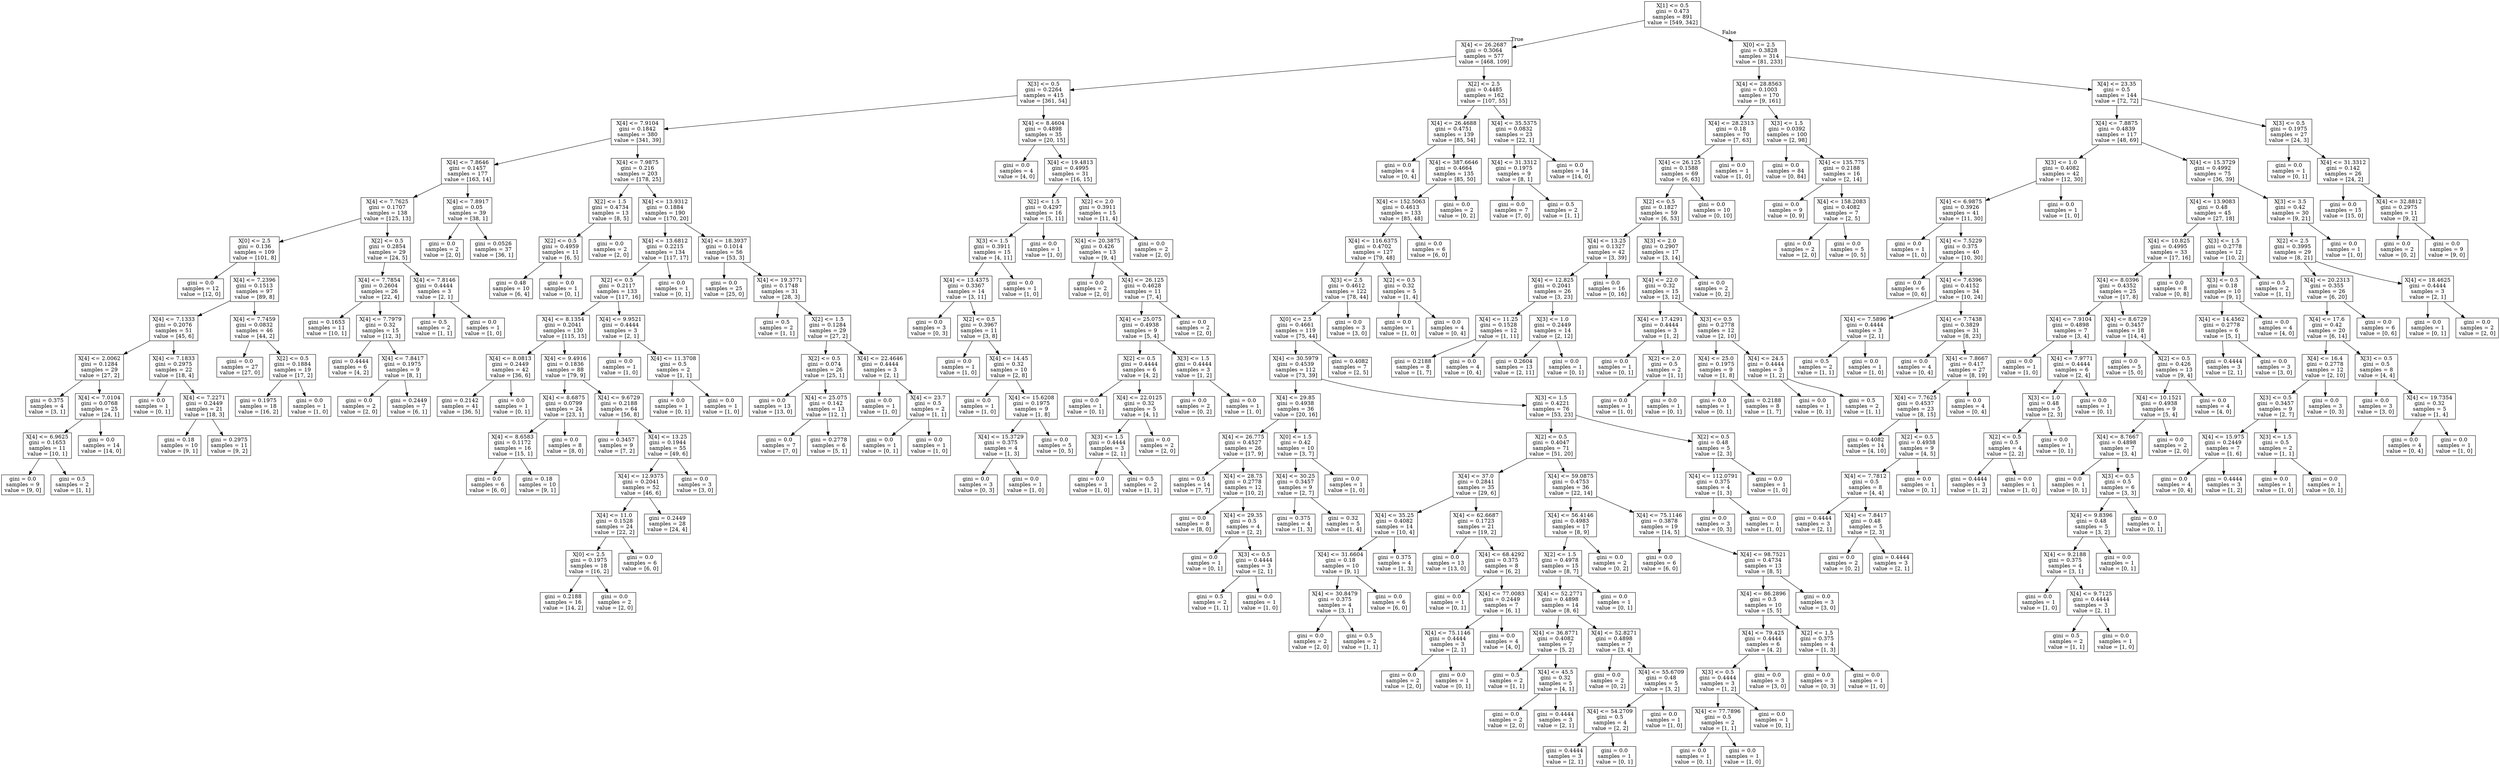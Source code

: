 digraph Tree {
node [shape=box] ;
0 [label="X[1] <= 0.5\ngini = 0.473\nsamples = 891\nvalue = [549, 342]"] ;
1 [label="X[4] <= 26.2687\ngini = 0.3064\nsamples = 577\nvalue = [468, 109]"] ;
0 -> 1 [labeldistance=2.5, labelangle=45, headlabel="True"] ;
2 [label="X[3] <= 0.5\ngini = 0.2264\nsamples = 415\nvalue = [361, 54]"] ;
1 -> 2 ;
3 [label="X[4] <= 7.9104\ngini = 0.1842\nsamples = 380\nvalue = [341, 39]"] ;
2 -> 3 ;
4 [label="X[4] <= 7.8646\ngini = 0.1457\nsamples = 177\nvalue = [163, 14]"] ;
3 -> 4 ;
5 [label="X[4] <= 7.7625\ngini = 0.1707\nsamples = 138\nvalue = [125, 13]"] ;
4 -> 5 ;
6 [label="X[0] <= 2.5\ngini = 0.136\nsamples = 109\nvalue = [101, 8]"] ;
5 -> 6 ;
7 [label="gini = 0.0\nsamples = 12\nvalue = [12, 0]"] ;
6 -> 7 ;
8 [label="X[4] <= 7.2396\ngini = 0.1513\nsamples = 97\nvalue = [89, 8]"] ;
6 -> 8 ;
9 [label="X[4] <= 7.1333\ngini = 0.2076\nsamples = 51\nvalue = [45, 6]"] ;
8 -> 9 ;
10 [label="X[4] <= 2.0062\ngini = 0.1284\nsamples = 29\nvalue = [27, 2]"] ;
9 -> 10 ;
11 [label="gini = 0.375\nsamples = 4\nvalue = [3, 1]"] ;
10 -> 11 ;
12 [label="X[4] <= 7.0104\ngini = 0.0768\nsamples = 25\nvalue = [24, 1]"] ;
10 -> 12 ;
13 [label="X[4] <= 6.9625\ngini = 0.1653\nsamples = 11\nvalue = [10, 1]"] ;
12 -> 13 ;
14 [label="gini = 0.0\nsamples = 9\nvalue = [9, 0]"] ;
13 -> 14 ;
15 [label="gini = 0.5\nsamples = 2\nvalue = [1, 1]"] ;
13 -> 15 ;
16 [label="gini = 0.0\nsamples = 14\nvalue = [14, 0]"] ;
12 -> 16 ;
17 [label="X[4] <= 7.1833\ngini = 0.2975\nsamples = 22\nvalue = [18, 4]"] ;
9 -> 17 ;
18 [label="gini = 0.0\nsamples = 1\nvalue = [0, 1]"] ;
17 -> 18 ;
19 [label="X[4] <= 7.2271\ngini = 0.2449\nsamples = 21\nvalue = [18, 3]"] ;
17 -> 19 ;
20 [label="gini = 0.18\nsamples = 10\nvalue = [9, 1]"] ;
19 -> 20 ;
21 [label="gini = 0.2975\nsamples = 11\nvalue = [9, 2]"] ;
19 -> 21 ;
22 [label="X[4] <= 7.7459\ngini = 0.0832\nsamples = 46\nvalue = [44, 2]"] ;
8 -> 22 ;
23 [label="gini = 0.0\nsamples = 27\nvalue = [27, 0]"] ;
22 -> 23 ;
24 [label="X[2] <= 0.5\ngini = 0.1884\nsamples = 19\nvalue = [17, 2]"] ;
22 -> 24 ;
25 [label="gini = 0.1975\nsamples = 18\nvalue = [16, 2]"] ;
24 -> 25 ;
26 [label="gini = 0.0\nsamples = 1\nvalue = [1, 0]"] ;
24 -> 26 ;
27 [label="X[2] <= 0.5\ngini = 0.2854\nsamples = 29\nvalue = [24, 5]"] ;
5 -> 27 ;
28 [label="X[4] <= 7.7854\ngini = 0.2604\nsamples = 26\nvalue = [22, 4]"] ;
27 -> 28 ;
29 [label="gini = 0.1653\nsamples = 11\nvalue = [10, 1]"] ;
28 -> 29 ;
30 [label="X[4] <= 7.7979\ngini = 0.32\nsamples = 15\nvalue = [12, 3]"] ;
28 -> 30 ;
31 [label="gini = 0.4444\nsamples = 6\nvalue = [4, 2]"] ;
30 -> 31 ;
32 [label="X[4] <= 7.8417\ngini = 0.1975\nsamples = 9\nvalue = [8, 1]"] ;
30 -> 32 ;
33 [label="gini = 0.0\nsamples = 2\nvalue = [2, 0]"] ;
32 -> 33 ;
34 [label="gini = 0.2449\nsamples = 7\nvalue = [6, 1]"] ;
32 -> 34 ;
35 [label="X[4] <= 7.8146\ngini = 0.4444\nsamples = 3\nvalue = [2, 1]"] ;
27 -> 35 ;
36 [label="gini = 0.5\nsamples = 2\nvalue = [1, 1]"] ;
35 -> 36 ;
37 [label="gini = 0.0\nsamples = 1\nvalue = [1, 0]"] ;
35 -> 37 ;
38 [label="X[4] <= 7.8917\ngini = 0.05\nsamples = 39\nvalue = [38, 1]"] ;
4 -> 38 ;
39 [label="gini = 0.0\nsamples = 2\nvalue = [2, 0]"] ;
38 -> 39 ;
40 [label="gini = 0.0526\nsamples = 37\nvalue = [36, 1]"] ;
38 -> 40 ;
41 [label="X[4] <= 7.9875\ngini = 0.216\nsamples = 203\nvalue = [178, 25]"] ;
3 -> 41 ;
42 [label="X[2] <= 1.5\ngini = 0.4734\nsamples = 13\nvalue = [8, 5]"] ;
41 -> 42 ;
43 [label="X[2] <= 0.5\ngini = 0.4959\nsamples = 11\nvalue = [6, 5]"] ;
42 -> 43 ;
44 [label="gini = 0.48\nsamples = 10\nvalue = [6, 4]"] ;
43 -> 44 ;
45 [label="gini = 0.0\nsamples = 1\nvalue = [0, 1]"] ;
43 -> 45 ;
46 [label="gini = 0.0\nsamples = 2\nvalue = [2, 0]"] ;
42 -> 46 ;
47 [label="X[4] <= 13.9312\ngini = 0.1884\nsamples = 190\nvalue = [170, 20]"] ;
41 -> 47 ;
48 [label="X[4] <= 13.6812\ngini = 0.2215\nsamples = 134\nvalue = [117, 17]"] ;
47 -> 48 ;
49 [label="X[2] <= 0.5\ngini = 0.2117\nsamples = 133\nvalue = [117, 16]"] ;
48 -> 49 ;
50 [label="X[4] <= 8.1354\ngini = 0.2041\nsamples = 130\nvalue = [115, 15]"] ;
49 -> 50 ;
51 [label="X[4] <= 8.0813\ngini = 0.2449\nsamples = 42\nvalue = [36, 6]"] ;
50 -> 51 ;
52 [label="gini = 0.2142\nsamples = 41\nvalue = [36, 5]"] ;
51 -> 52 ;
53 [label="gini = 0.0\nsamples = 1\nvalue = [0, 1]"] ;
51 -> 53 ;
54 [label="X[4] <= 9.4916\ngini = 0.1836\nsamples = 88\nvalue = [79, 9]"] ;
50 -> 54 ;
55 [label="X[4] <= 8.6875\ngini = 0.0799\nsamples = 24\nvalue = [23, 1]"] ;
54 -> 55 ;
56 [label="X[4] <= 8.6583\ngini = 0.1172\nsamples = 16\nvalue = [15, 1]"] ;
55 -> 56 ;
57 [label="gini = 0.0\nsamples = 6\nvalue = [6, 0]"] ;
56 -> 57 ;
58 [label="gini = 0.18\nsamples = 10\nvalue = [9, 1]"] ;
56 -> 58 ;
59 [label="gini = 0.0\nsamples = 8\nvalue = [8, 0]"] ;
55 -> 59 ;
60 [label="X[4] <= 9.6729\ngini = 0.2188\nsamples = 64\nvalue = [56, 8]"] ;
54 -> 60 ;
61 [label="gini = 0.3457\nsamples = 9\nvalue = [7, 2]"] ;
60 -> 61 ;
62 [label="X[4] <= 13.25\ngini = 0.1944\nsamples = 55\nvalue = [49, 6]"] ;
60 -> 62 ;
63 [label="X[4] <= 12.9375\ngini = 0.2041\nsamples = 52\nvalue = [46, 6]"] ;
62 -> 63 ;
64 [label="X[4] <= 11.0\ngini = 0.1528\nsamples = 24\nvalue = [22, 2]"] ;
63 -> 64 ;
65 [label="X[0] <= 2.5\ngini = 0.1975\nsamples = 18\nvalue = [16, 2]"] ;
64 -> 65 ;
66 [label="gini = 0.2188\nsamples = 16\nvalue = [14, 2]"] ;
65 -> 66 ;
67 [label="gini = 0.0\nsamples = 2\nvalue = [2, 0]"] ;
65 -> 67 ;
68 [label="gini = 0.0\nsamples = 6\nvalue = [6, 0]"] ;
64 -> 68 ;
69 [label="gini = 0.2449\nsamples = 28\nvalue = [24, 4]"] ;
63 -> 69 ;
70 [label="gini = 0.0\nsamples = 3\nvalue = [3, 0]"] ;
62 -> 70 ;
71 [label="X[4] <= 9.9521\ngini = 0.4444\nsamples = 3\nvalue = [2, 1]"] ;
49 -> 71 ;
72 [label="gini = 0.0\nsamples = 1\nvalue = [1, 0]"] ;
71 -> 72 ;
73 [label="X[4] <= 11.3708\ngini = 0.5\nsamples = 2\nvalue = [1, 1]"] ;
71 -> 73 ;
74 [label="gini = 0.0\nsamples = 1\nvalue = [0, 1]"] ;
73 -> 74 ;
75 [label="gini = 0.0\nsamples = 1\nvalue = [1, 0]"] ;
73 -> 75 ;
76 [label="gini = 0.0\nsamples = 1\nvalue = [0, 1]"] ;
48 -> 76 ;
77 [label="X[4] <= 18.3937\ngini = 0.1014\nsamples = 56\nvalue = [53, 3]"] ;
47 -> 77 ;
78 [label="gini = 0.0\nsamples = 25\nvalue = [25, 0]"] ;
77 -> 78 ;
79 [label="X[4] <= 19.3771\ngini = 0.1748\nsamples = 31\nvalue = [28, 3]"] ;
77 -> 79 ;
80 [label="gini = 0.5\nsamples = 2\nvalue = [1, 1]"] ;
79 -> 80 ;
81 [label="X[2] <= 1.5\ngini = 0.1284\nsamples = 29\nvalue = [27, 2]"] ;
79 -> 81 ;
82 [label="X[2] <= 0.5\ngini = 0.074\nsamples = 26\nvalue = [25, 1]"] ;
81 -> 82 ;
83 [label="gini = 0.0\nsamples = 13\nvalue = [13, 0]"] ;
82 -> 83 ;
84 [label="X[4] <= 25.075\ngini = 0.142\nsamples = 13\nvalue = [12, 1]"] ;
82 -> 84 ;
85 [label="gini = 0.0\nsamples = 7\nvalue = [7, 0]"] ;
84 -> 85 ;
86 [label="gini = 0.2778\nsamples = 6\nvalue = [5, 1]"] ;
84 -> 86 ;
87 [label="X[4] <= 22.4646\ngini = 0.4444\nsamples = 3\nvalue = [2, 1]"] ;
81 -> 87 ;
88 [label="gini = 0.0\nsamples = 1\nvalue = [1, 0]"] ;
87 -> 88 ;
89 [label="X[4] <= 23.7\ngini = 0.5\nsamples = 2\nvalue = [1, 1]"] ;
87 -> 89 ;
90 [label="gini = 0.0\nsamples = 1\nvalue = [0, 1]"] ;
89 -> 90 ;
91 [label="gini = 0.0\nsamples = 1\nvalue = [1, 0]"] ;
89 -> 91 ;
92 [label="X[4] <= 8.4604\ngini = 0.4898\nsamples = 35\nvalue = [20, 15]"] ;
2 -> 92 ;
93 [label="gini = 0.0\nsamples = 4\nvalue = [4, 0]"] ;
92 -> 93 ;
94 [label="X[4] <= 19.4813\ngini = 0.4995\nsamples = 31\nvalue = [16, 15]"] ;
92 -> 94 ;
95 [label="X[2] <= 1.5\ngini = 0.4297\nsamples = 16\nvalue = [5, 11]"] ;
94 -> 95 ;
96 [label="X[3] <= 1.5\ngini = 0.3911\nsamples = 15\nvalue = [4, 11]"] ;
95 -> 96 ;
97 [label="X[4] <= 13.4375\ngini = 0.3367\nsamples = 14\nvalue = [3, 11]"] ;
96 -> 97 ;
98 [label="gini = 0.0\nsamples = 3\nvalue = [0, 3]"] ;
97 -> 98 ;
99 [label="X[2] <= 0.5\ngini = 0.3967\nsamples = 11\nvalue = [3, 8]"] ;
97 -> 99 ;
100 [label="gini = 0.0\nsamples = 1\nvalue = [1, 0]"] ;
99 -> 100 ;
101 [label="X[4] <= 14.45\ngini = 0.32\nsamples = 10\nvalue = [2, 8]"] ;
99 -> 101 ;
102 [label="gini = 0.0\nsamples = 1\nvalue = [1, 0]"] ;
101 -> 102 ;
103 [label="X[4] <= 15.6208\ngini = 0.1975\nsamples = 9\nvalue = [1, 8]"] ;
101 -> 103 ;
104 [label="X[4] <= 15.3729\ngini = 0.375\nsamples = 4\nvalue = [1, 3]"] ;
103 -> 104 ;
105 [label="gini = 0.0\nsamples = 3\nvalue = [0, 3]"] ;
104 -> 105 ;
106 [label="gini = 0.0\nsamples = 1\nvalue = [1, 0]"] ;
104 -> 106 ;
107 [label="gini = 0.0\nsamples = 5\nvalue = [0, 5]"] ;
103 -> 107 ;
108 [label="gini = 0.0\nsamples = 1\nvalue = [1, 0]"] ;
96 -> 108 ;
109 [label="gini = 0.0\nsamples = 1\nvalue = [1, 0]"] ;
95 -> 109 ;
110 [label="X[2] <= 2.0\ngini = 0.3911\nsamples = 15\nvalue = [11, 4]"] ;
94 -> 110 ;
111 [label="X[4] <= 20.3875\ngini = 0.426\nsamples = 13\nvalue = [9, 4]"] ;
110 -> 111 ;
112 [label="gini = 0.0\nsamples = 2\nvalue = [2, 0]"] ;
111 -> 112 ;
113 [label="X[4] <= 26.125\ngini = 0.4628\nsamples = 11\nvalue = [7, 4]"] ;
111 -> 113 ;
114 [label="X[4] <= 25.075\ngini = 0.4938\nsamples = 9\nvalue = [5, 4]"] ;
113 -> 114 ;
115 [label="X[2] <= 0.5\ngini = 0.4444\nsamples = 6\nvalue = [4, 2]"] ;
114 -> 115 ;
116 [label="gini = 0.0\nsamples = 1\nvalue = [0, 1]"] ;
115 -> 116 ;
117 [label="X[4] <= 22.0125\ngini = 0.32\nsamples = 5\nvalue = [4, 1]"] ;
115 -> 117 ;
118 [label="X[3] <= 1.5\ngini = 0.4444\nsamples = 3\nvalue = [2, 1]"] ;
117 -> 118 ;
119 [label="gini = 0.0\nsamples = 1\nvalue = [1, 0]"] ;
118 -> 119 ;
120 [label="gini = 0.5\nsamples = 2\nvalue = [1, 1]"] ;
118 -> 120 ;
121 [label="gini = 0.0\nsamples = 2\nvalue = [2, 0]"] ;
117 -> 121 ;
122 [label="X[3] <= 1.5\ngini = 0.4444\nsamples = 3\nvalue = [1, 2]"] ;
114 -> 122 ;
123 [label="gini = 0.0\nsamples = 2\nvalue = [0, 2]"] ;
122 -> 123 ;
124 [label="gini = 0.0\nsamples = 1\nvalue = [1, 0]"] ;
122 -> 124 ;
125 [label="gini = 0.0\nsamples = 2\nvalue = [2, 0]"] ;
113 -> 125 ;
126 [label="gini = 0.0\nsamples = 2\nvalue = [2, 0]"] ;
110 -> 126 ;
127 [label="X[2] <= 2.5\ngini = 0.4485\nsamples = 162\nvalue = [107, 55]"] ;
1 -> 127 ;
128 [label="X[4] <= 26.4688\ngini = 0.4751\nsamples = 139\nvalue = [85, 54]"] ;
127 -> 128 ;
129 [label="gini = 0.0\nsamples = 4\nvalue = [0, 4]"] ;
128 -> 129 ;
130 [label="X[4] <= 387.6646\ngini = 0.4664\nsamples = 135\nvalue = [85, 50]"] ;
128 -> 130 ;
131 [label="X[4] <= 152.5063\ngini = 0.4613\nsamples = 133\nvalue = [85, 48]"] ;
130 -> 131 ;
132 [label="X[4] <= 116.6375\ngini = 0.4702\nsamples = 127\nvalue = [79, 48]"] ;
131 -> 132 ;
133 [label="X[3] <= 2.5\ngini = 0.4612\nsamples = 122\nvalue = [78, 44]"] ;
132 -> 133 ;
134 [label="X[0] <= 2.5\ngini = 0.4661\nsamples = 119\nvalue = [75, 44]"] ;
133 -> 134 ;
135 [label="X[4] <= 30.5979\ngini = 0.4539\nsamples = 112\nvalue = [73, 39]"] ;
134 -> 135 ;
136 [label="X[4] <= 29.85\ngini = 0.4938\nsamples = 36\nvalue = [20, 16]"] ;
135 -> 136 ;
137 [label="X[4] <= 26.775\ngini = 0.4527\nsamples = 26\nvalue = [17, 9]"] ;
136 -> 137 ;
138 [label="gini = 0.5\nsamples = 14\nvalue = [7, 7]"] ;
137 -> 138 ;
139 [label="X[4] <= 28.75\ngini = 0.2778\nsamples = 12\nvalue = [10, 2]"] ;
137 -> 139 ;
140 [label="gini = 0.0\nsamples = 8\nvalue = [8, 0]"] ;
139 -> 140 ;
141 [label="X[4] <= 29.35\ngini = 0.5\nsamples = 4\nvalue = [2, 2]"] ;
139 -> 141 ;
142 [label="gini = 0.0\nsamples = 1\nvalue = [0, 1]"] ;
141 -> 142 ;
143 [label="X[3] <= 0.5\ngini = 0.4444\nsamples = 3\nvalue = [2, 1]"] ;
141 -> 143 ;
144 [label="gini = 0.5\nsamples = 2\nvalue = [1, 1]"] ;
143 -> 144 ;
145 [label="gini = 0.0\nsamples = 1\nvalue = [1, 0]"] ;
143 -> 145 ;
146 [label="X[0] <= 1.5\ngini = 0.42\nsamples = 10\nvalue = [3, 7]"] ;
136 -> 146 ;
147 [label="X[4] <= 30.25\ngini = 0.3457\nsamples = 9\nvalue = [2, 7]"] ;
146 -> 147 ;
148 [label="gini = 0.375\nsamples = 4\nvalue = [1, 3]"] ;
147 -> 148 ;
149 [label="gini = 0.32\nsamples = 5\nvalue = [1, 4]"] ;
147 -> 149 ;
150 [label="gini = 0.0\nsamples = 1\nvalue = [1, 0]"] ;
146 -> 150 ;
151 [label="X[3] <= 1.5\ngini = 0.4221\nsamples = 76\nvalue = [53, 23]"] ;
135 -> 151 ;
152 [label="X[2] <= 0.5\ngini = 0.4047\nsamples = 71\nvalue = [51, 20]"] ;
151 -> 152 ;
153 [label="X[4] <= 37.0\ngini = 0.2841\nsamples = 35\nvalue = [29, 6]"] ;
152 -> 153 ;
154 [label="X[4] <= 35.25\ngini = 0.4082\nsamples = 14\nvalue = [10, 4]"] ;
153 -> 154 ;
155 [label="X[4] <= 31.6604\ngini = 0.18\nsamples = 10\nvalue = [9, 1]"] ;
154 -> 155 ;
156 [label="X[4] <= 30.8479\ngini = 0.375\nsamples = 4\nvalue = [3, 1]"] ;
155 -> 156 ;
157 [label="gini = 0.0\nsamples = 2\nvalue = [2, 0]"] ;
156 -> 157 ;
158 [label="gini = 0.5\nsamples = 2\nvalue = [1, 1]"] ;
156 -> 158 ;
159 [label="gini = 0.0\nsamples = 6\nvalue = [6, 0]"] ;
155 -> 159 ;
160 [label="gini = 0.375\nsamples = 4\nvalue = [1, 3]"] ;
154 -> 160 ;
161 [label="X[4] <= 62.6687\ngini = 0.1723\nsamples = 21\nvalue = [19, 2]"] ;
153 -> 161 ;
162 [label="gini = 0.0\nsamples = 13\nvalue = [13, 0]"] ;
161 -> 162 ;
163 [label="X[4] <= 68.4292\ngini = 0.375\nsamples = 8\nvalue = [6, 2]"] ;
161 -> 163 ;
164 [label="gini = 0.0\nsamples = 1\nvalue = [0, 1]"] ;
163 -> 164 ;
165 [label="X[4] <= 77.0083\ngini = 0.2449\nsamples = 7\nvalue = [6, 1]"] ;
163 -> 165 ;
166 [label="X[4] <= 75.1146\ngini = 0.4444\nsamples = 3\nvalue = [2, 1]"] ;
165 -> 166 ;
167 [label="gini = 0.0\nsamples = 2\nvalue = [2, 0]"] ;
166 -> 167 ;
168 [label="gini = 0.0\nsamples = 1\nvalue = [0, 1]"] ;
166 -> 168 ;
169 [label="gini = 0.0\nsamples = 4\nvalue = [4, 0]"] ;
165 -> 169 ;
170 [label="X[4] <= 59.0875\ngini = 0.4753\nsamples = 36\nvalue = [22, 14]"] ;
152 -> 170 ;
171 [label="X[4] <= 56.4146\ngini = 0.4983\nsamples = 17\nvalue = [8, 9]"] ;
170 -> 171 ;
172 [label="X[2] <= 1.5\ngini = 0.4978\nsamples = 15\nvalue = [8, 7]"] ;
171 -> 172 ;
173 [label="X[4] <= 52.2771\ngini = 0.4898\nsamples = 14\nvalue = [8, 6]"] ;
172 -> 173 ;
174 [label="X[4] <= 36.8771\ngini = 0.4082\nsamples = 7\nvalue = [5, 2]"] ;
173 -> 174 ;
175 [label="gini = 0.5\nsamples = 2\nvalue = [1, 1]"] ;
174 -> 175 ;
176 [label="X[4] <= 45.5\ngini = 0.32\nsamples = 5\nvalue = [4, 1]"] ;
174 -> 176 ;
177 [label="gini = 0.0\nsamples = 2\nvalue = [2, 0]"] ;
176 -> 177 ;
178 [label="gini = 0.4444\nsamples = 3\nvalue = [2, 1]"] ;
176 -> 178 ;
179 [label="X[4] <= 52.8271\ngini = 0.4898\nsamples = 7\nvalue = [3, 4]"] ;
173 -> 179 ;
180 [label="gini = 0.0\nsamples = 2\nvalue = [0, 2]"] ;
179 -> 180 ;
181 [label="X[4] <= 55.6709\ngini = 0.48\nsamples = 5\nvalue = [3, 2]"] ;
179 -> 181 ;
182 [label="X[4] <= 54.2709\ngini = 0.5\nsamples = 4\nvalue = [2, 2]"] ;
181 -> 182 ;
183 [label="gini = 0.4444\nsamples = 3\nvalue = [2, 1]"] ;
182 -> 183 ;
184 [label="gini = 0.0\nsamples = 1\nvalue = [0, 1]"] ;
182 -> 184 ;
185 [label="gini = 0.0\nsamples = 1\nvalue = [1, 0]"] ;
181 -> 185 ;
186 [label="gini = 0.0\nsamples = 1\nvalue = [0, 1]"] ;
172 -> 186 ;
187 [label="gini = 0.0\nsamples = 2\nvalue = [0, 2]"] ;
171 -> 187 ;
188 [label="X[4] <= 75.1146\ngini = 0.3878\nsamples = 19\nvalue = [14, 5]"] ;
170 -> 188 ;
189 [label="gini = 0.0\nsamples = 6\nvalue = [6, 0]"] ;
188 -> 189 ;
190 [label="X[4] <= 98.7521\ngini = 0.4734\nsamples = 13\nvalue = [8, 5]"] ;
188 -> 190 ;
191 [label="X[4] <= 86.2896\ngini = 0.5\nsamples = 10\nvalue = [5, 5]"] ;
190 -> 191 ;
192 [label="X[4] <= 79.425\ngini = 0.4444\nsamples = 6\nvalue = [4, 2]"] ;
191 -> 192 ;
193 [label="X[3] <= 0.5\ngini = 0.4444\nsamples = 3\nvalue = [1, 2]"] ;
192 -> 193 ;
194 [label="X[4] <= 77.7896\ngini = 0.5\nsamples = 2\nvalue = [1, 1]"] ;
193 -> 194 ;
195 [label="gini = 0.0\nsamples = 1\nvalue = [0, 1]"] ;
194 -> 195 ;
196 [label="gini = 0.0\nsamples = 1\nvalue = [1, 0]"] ;
194 -> 196 ;
197 [label="gini = 0.0\nsamples = 1\nvalue = [0, 1]"] ;
193 -> 197 ;
198 [label="gini = 0.0\nsamples = 3\nvalue = [3, 0]"] ;
192 -> 198 ;
199 [label="X[2] <= 1.5\ngini = 0.375\nsamples = 4\nvalue = [1, 3]"] ;
191 -> 199 ;
200 [label="gini = 0.0\nsamples = 3\nvalue = [0, 3]"] ;
199 -> 200 ;
201 [label="gini = 0.0\nsamples = 1\nvalue = [1, 0]"] ;
199 -> 201 ;
202 [label="gini = 0.0\nsamples = 3\nvalue = [3, 0]"] ;
190 -> 202 ;
203 [label="X[2] <= 0.5\ngini = 0.48\nsamples = 5\nvalue = [2, 3]"] ;
151 -> 203 ;
204 [label="X[4] <= 112.0791\ngini = 0.375\nsamples = 4\nvalue = [1, 3]"] ;
203 -> 204 ;
205 [label="gini = 0.0\nsamples = 3\nvalue = [0, 3]"] ;
204 -> 205 ;
206 [label="gini = 0.0\nsamples = 1\nvalue = [1, 0]"] ;
204 -> 206 ;
207 [label="gini = 0.0\nsamples = 1\nvalue = [1, 0]"] ;
203 -> 207 ;
208 [label="gini = 0.4082\nsamples = 7\nvalue = [2, 5]"] ;
134 -> 208 ;
209 [label="gini = 0.0\nsamples = 3\nvalue = [3, 0]"] ;
133 -> 209 ;
210 [label="X[2] <= 0.5\ngini = 0.32\nsamples = 5\nvalue = [1, 4]"] ;
132 -> 210 ;
211 [label="gini = 0.0\nsamples = 1\nvalue = [1, 0]"] ;
210 -> 211 ;
212 [label="gini = 0.0\nsamples = 4\nvalue = [0, 4]"] ;
210 -> 212 ;
213 [label="gini = 0.0\nsamples = 6\nvalue = [6, 0]"] ;
131 -> 213 ;
214 [label="gini = 0.0\nsamples = 2\nvalue = [0, 2]"] ;
130 -> 214 ;
215 [label="X[4] <= 35.5375\ngini = 0.0832\nsamples = 23\nvalue = [22, 1]"] ;
127 -> 215 ;
216 [label="X[4] <= 31.3312\ngini = 0.1975\nsamples = 9\nvalue = [8, 1]"] ;
215 -> 216 ;
217 [label="gini = 0.0\nsamples = 7\nvalue = [7, 0]"] ;
216 -> 217 ;
218 [label="gini = 0.5\nsamples = 2\nvalue = [1, 1]"] ;
216 -> 218 ;
219 [label="gini = 0.0\nsamples = 14\nvalue = [14, 0]"] ;
215 -> 219 ;
220 [label="X[0] <= 2.5\ngini = 0.3828\nsamples = 314\nvalue = [81, 233]"] ;
0 -> 220 [labeldistance=2.5, labelangle=-45, headlabel="False"] ;
221 [label="X[4] <= 28.8563\ngini = 0.1003\nsamples = 170\nvalue = [9, 161]"] ;
220 -> 221 ;
222 [label="X[4] <= 28.2313\ngini = 0.18\nsamples = 70\nvalue = [7, 63]"] ;
221 -> 222 ;
223 [label="X[4] <= 26.125\ngini = 0.1588\nsamples = 69\nvalue = [6, 63]"] ;
222 -> 223 ;
224 [label="X[2] <= 0.5\ngini = 0.1827\nsamples = 59\nvalue = [6, 53]"] ;
223 -> 224 ;
225 [label="X[4] <= 13.25\ngini = 0.1327\nsamples = 42\nvalue = [3, 39]"] ;
224 -> 225 ;
226 [label="X[4] <= 12.825\ngini = 0.2041\nsamples = 26\nvalue = [3, 23]"] ;
225 -> 226 ;
227 [label="X[4] <= 11.25\ngini = 0.1528\nsamples = 12\nvalue = [1, 11]"] ;
226 -> 227 ;
228 [label="gini = 0.2188\nsamples = 8\nvalue = [1, 7]"] ;
227 -> 228 ;
229 [label="gini = 0.0\nsamples = 4\nvalue = [0, 4]"] ;
227 -> 229 ;
230 [label="X[3] <= 1.0\ngini = 0.2449\nsamples = 14\nvalue = [2, 12]"] ;
226 -> 230 ;
231 [label="gini = 0.2604\nsamples = 13\nvalue = [2, 11]"] ;
230 -> 231 ;
232 [label="gini = 0.0\nsamples = 1\nvalue = [0, 1]"] ;
230 -> 232 ;
233 [label="gini = 0.0\nsamples = 16\nvalue = [0, 16]"] ;
225 -> 233 ;
234 [label="X[3] <= 2.0\ngini = 0.2907\nsamples = 17\nvalue = [3, 14]"] ;
224 -> 234 ;
235 [label="X[4] <= 22.0\ngini = 0.32\nsamples = 15\nvalue = [3, 12]"] ;
234 -> 235 ;
236 [label="X[4] <= 17.4291\ngini = 0.4444\nsamples = 3\nvalue = [1, 2]"] ;
235 -> 236 ;
237 [label="gini = 0.0\nsamples = 1\nvalue = [0, 1]"] ;
236 -> 237 ;
238 [label="X[2] <= 2.0\ngini = 0.5\nsamples = 2\nvalue = [1, 1]"] ;
236 -> 238 ;
239 [label="gini = 0.0\nsamples = 1\nvalue = [1, 0]"] ;
238 -> 239 ;
240 [label="gini = 0.0\nsamples = 1\nvalue = [0, 1]"] ;
238 -> 240 ;
241 [label="X[3] <= 0.5\ngini = 0.2778\nsamples = 12\nvalue = [2, 10]"] ;
235 -> 241 ;
242 [label="X[4] <= 25.0\ngini = 0.1975\nsamples = 9\nvalue = [1, 8]"] ;
241 -> 242 ;
243 [label="gini = 0.0\nsamples = 1\nvalue = [0, 1]"] ;
242 -> 243 ;
244 [label="gini = 0.2188\nsamples = 8\nvalue = [1, 7]"] ;
242 -> 244 ;
245 [label="X[4] <= 24.5\ngini = 0.4444\nsamples = 3\nvalue = [1, 2]"] ;
241 -> 245 ;
246 [label="gini = 0.0\nsamples = 1\nvalue = [0, 1]"] ;
245 -> 246 ;
247 [label="gini = 0.5\nsamples = 2\nvalue = [1, 1]"] ;
245 -> 247 ;
248 [label="gini = 0.0\nsamples = 2\nvalue = [0, 2]"] ;
234 -> 248 ;
249 [label="gini = 0.0\nsamples = 10\nvalue = [0, 10]"] ;
223 -> 249 ;
250 [label="gini = 0.0\nsamples = 1\nvalue = [1, 0]"] ;
222 -> 250 ;
251 [label="X[3] <= 1.5\ngini = 0.0392\nsamples = 100\nvalue = [2, 98]"] ;
221 -> 251 ;
252 [label="gini = 0.0\nsamples = 84\nvalue = [0, 84]"] ;
251 -> 252 ;
253 [label="X[4] <= 135.775\ngini = 0.2188\nsamples = 16\nvalue = [2, 14]"] ;
251 -> 253 ;
254 [label="gini = 0.0\nsamples = 9\nvalue = [0, 9]"] ;
253 -> 254 ;
255 [label="X[4] <= 158.2083\ngini = 0.4082\nsamples = 7\nvalue = [2, 5]"] ;
253 -> 255 ;
256 [label="gini = 0.0\nsamples = 2\nvalue = [2, 0]"] ;
255 -> 256 ;
257 [label="gini = 0.0\nsamples = 5\nvalue = [0, 5]"] ;
255 -> 257 ;
258 [label="X[4] <= 23.35\ngini = 0.5\nsamples = 144\nvalue = [72, 72]"] ;
220 -> 258 ;
259 [label="X[4] <= 7.8875\ngini = 0.4839\nsamples = 117\nvalue = [48, 69]"] ;
258 -> 259 ;
260 [label="X[3] <= 1.0\ngini = 0.4082\nsamples = 42\nvalue = [12, 30]"] ;
259 -> 260 ;
261 [label="X[4] <= 6.9875\ngini = 0.3926\nsamples = 41\nvalue = [11, 30]"] ;
260 -> 261 ;
262 [label="gini = 0.0\nsamples = 1\nvalue = [1, 0]"] ;
261 -> 262 ;
263 [label="X[4] <= 7.5229\ngini = 0.375\nsamples = 40\nvalue = [10, 30]"] ;
261 -> 263 ;
264 [label="gini = 0.0\nsamples = 6\nvalue = [0, 6]"] ;
263 -> 264 ;
265 [label="X[4] <= 7.6396\ngini = 0.4152\nsamples = 34\nvalue = [10, 24]"] ;
263 -> 265 ;
266 [label="X[4] <= 7.5896\ngini = 0.4444\nsamples = 3\nvalue = [2, 1]"] ;
265 -> 266 ;
267 [label="gini = 0.5\nsamples = 2\nvalue = [1, 1]"] ;
266 -> 267 ;
268 [label="gini = 0.0\nsamples = 1\nvalue = [1, 0]"] ;
266 -> 268 ;
269 [label="X[4] <= 7.7438\ngini = 0.3829\nsamples = 31\nvalue = [8, 23]"] ;
265 -> 269 ;
270 [label="gini = 0.0\nsamples = 4\nvalue = [0, 4]"] ;
269 -> 270 ;
271 [label="X[4] <= 7.8667\ngini = 0.417\nsamples = 27\nvalue = [8, 19]"] ;
269 -> 271 ;
272 [label="X[4] <= 7.7625\ngini = 0.4537\nsamples = 23\nvalue = [8, 15]"] ;
271 -> 272 ;
273 [label="gini = 0.4082\nsamples = 14\nvalue = [4, 10]"] ;
272 -> 273 ;
274 [label="X[2] <= 0.5\ngini = 0.4938\nsamples = 9\nvalue = [4, 5]"] ;
272 -> 274 ;
275 [label="X[4] <= 7.7812\ngini = 0.5\nsamples = 8\nvalue = [4, 4]"] ;
274 -> 275 ;
276 [label="gini = 0.4444\nsamples = 3\nvalue = [2, 1]"] ;
275 -> 276 ;
277 [label="X[4] <= 7.8417\ngini = 0.48\nsamples = 5\nvalue = [2, 3]"] ;
275 -> 277 ;
278 [label="gini = 0.0\nsamples = 2\nvalue = [0, 2]"] ;
277 -> 278 ;
279 [label="gini = 0.4444\nsamples = 3\nvalue = [2, 1]"] ;
277 -> 279 ;
280 [label="gini = 0.0\nsamples = 1\nvalue = [0, 1]"] ;
274 -> 280 ;
281 [label="gini = 0.0\nsamples = 4\nvalue = [0, 4]"] ;
271 -> 281 ;
282 [label="gini = 0.0\nsamples = 1\nvalue = [1, 0]"] ;
260 -> 282 ;
283 [label="X[4] <= 15.3729\ngini = 0.4992\nsamples = 75\nvalue = [36, 39]"] ;
259 -> 283 ;
284 [label="X[4] <= 13.9083\ngini = 0.48\nsamples = 45\nvalue = [27, 18]"] ;
283 -> 284 ;
285 [label="X[4] <= 10.825\ngini = 0.4995\nsamples = 33\nvalue = [17, 16]"] ;
284 -> 285 ;
286 [label="X[4] <= 8.0396\ngini = 0.4352\nsamples = 25\nvalue = [17, 8]"] ;
285 -> 286 ;
287 [label="X[4] <= 7.9104\ngini = 0.4898\nsamples = 7\nvalue = [3, 4]"] ;
286 -> 287 ;
288 [label="gini = 0.0\nsamples = 1\nvalue = [1, 0]"] ;
287 -> 288 ;
289 [label="X[4] <= 7.9771\ngini = 0.4444\nsamples = 6\nvalue = [2, 4]"] ;
287 -> 289 ;
290 [label="X[3] <= 1.0\ngini = 0.48\nsamples = 5\nvalue = [2, 3]"] ;
289 -> 290 ;
291 [label="X[2] <= 0.5\ngini = 0.5\nsamples = 4\nvalue = [2, 2]"] ;
290 -> 291 ;
292 [label="gini = 0.4444\nsamples = 3\nvalue = [1, 2]"] ;
291 -> 292 ;
293 [label="gini = 0.0\nsamples = 1\nvalue = [1, 0]"] ;
291 -> 293 ;
294 [label="gini = 0.0\nsamples = 1\nvalue = [0, 1]"] ;
290 -> 294 ;
295 [label="gini = 0.0\nsamples = 1\nvalue = [0, 1]"] ;
289 -> 295 ;
296 [label="X[4] <= 8.6729\ngini = 0.3457\nsamples = 18\nvalue = [14, 4]"] ;
286 -> 296 ;
297 [label="gini = 0.0\nsamples = 5\nvalue = [5, 0]"] ;
296 -> 297 ;
298 [label="X[2] <= 0.5\ngini = 0.426\nsamples = 13\nvalue = [9, 4]"] ;
296 -> 298 ;
299 [label="X[4] <= 10.1521\ngini = 0.4938\nsamples = 9\nvalue = [5, 4]"] ;
298 -> 299 ;
300 [label="X[4] <= 8.7667\ngini = 0.4898\nsamples = 7\nvalue = [3, 4]"] ;
299 -> 300 ;
301 [label="gini = 0.0\nsamples = 1\nvalue = [0, 1]"] ;
300 -> 301 ;
302 [label="X[3] <= 0.5\ngini = 0.5\nsamples = 6\nvalue = [3, 3]"] ;
300 -> 302 ;
303 [label="X[4] <= 9.8396\ngini = 0.48\nsamples = 5\nvalue = [3, 2]"] ;
302 -> 303 ;
304 [label="X[4] <= 9.2188\ngini = 0.375\nsamples = 4\nvalue = [3, 1]"] ;
303 -> 304 ;
305 [label="gini = 0.0\nsamples = 1\nvalue = [1, 0]"] ;
304 -> 305 ;
306 [label="X[4] <= 9.7125\ngini = 0.4444\nsamples = 3\nvalue = [2, 1]"] ;
304 -> 306 ;
307 [label="gini = 0.5\nsamples = 2\nvalue = [1, 1]"] ;
306 -> 307 ;
308 [label="gini = 0.0\nsamples = 1\nvalue = [1, 0]"] ;
306 -> 308 ;
309 [label="gini = 0.0\nsamples = 1\nvalue = [0, 1]"] ;
303 -> 309 ;
310 [label="gini = 0.0\nsamples = 1\nvalue = [0, 1]"] ;
302 -> 310 ;
311 [label="gini = 0.0\nsamples = 2\nvalue = [2, 0]"] ;
299 -> 311 ;
312 [label="gini = 0.0\nsamples = 4\nvalue = [4, 0]"] ;
298 -> 312 ;
313 [label="gini = 0.0\nsamples = 8\nvalue = [0, 8]"] ;
285 -> 313 ;
314 [label="X[3] <= 1.5\ngini = 0.2778\nsamples = 12\nvalue = [10, 2]"] ;
284 -> 314 ;
315 [label="X[3] <= 0.5\ngini = 0.18\nsamples = 10\nvalue = [9, 1]"] ;
314 -> 315 ;
316 [label="X[4] <= 14.4562\ngini = 0.2778\nsamples = 6\nvalue = [5, 1]"] ;
315 -> 316 ;
317 [label="gini = 0.4444\nsamples = 3\nvalue = [2, 1]"] ;
316 -> 317 ;
318 [label="gini = 0.0\nsamples = 3\nvalue = [3, 0]"] ;
316 -> 318 ;
319 [label="gini = 0.0\nsamples = 4\nvalue = [4, 0]"] ;
315 -> 319 ;
320 [label="gini = 0.5\nsamples = 2\nvalue = [1, 1]"] ;
314 -> 320 ;
321 [label="X[3] <= 3.5\ngini = 0.42\nsamples = 30\nvalue = [9, 21]"] ;
283 -> 321 ;
322 [label="X[2] <= 2.5\ngini = 0.3995\nsamples = 29\nvalue = [8, 21]"] ;
321 -> 322 ;
323 [label="X[4] <= 20.2313\ngini = 0.355\nsamples = 26\nvalue = [6, 20]"] ;
322 -> 323 ;
324 [label="X[4] <= 17.6\ngini = 0.42\nsamples = 20\nvalue = [6, 14]"] ;
323 -> 324 ;
325 [label="X[4] <= 16.4\ngini = 0.2778\nsamples = 12\nvalue = [2, 10]"] ;
324 -> 325 ;
326 [label="X[3] <= 0.5\ngini = 0.3457\nsamples = 9\nvalue = [2, 7]"] ;
325 -> 326 ;
327 [label="X[4] <= 15.975\ngini = 0.2449\nsamples = 7\nvalue = [1, 6]"] ;
326 -> 327 ;
328 [label="gini = 0.0\nsamples = 4\nvalue = [0, 4]"] ;
327 -> 328 ;
329 [label="gini = 0.4444\nsamples = 3\nvalue = [1, 2]"] ;
327 -> 329 ;
330 [label="X[3] <= 1.5\ngini = 0.5\nsamples = 2\nvalue = [1, 1]"] ;
326 -> 330 ;
331 [label="gini = 0.0\nsamples = 1\nvalue = [1, 0]"] ;
330 -> 331 ;
332 [label="gini = 0.0\nsamples = 1\nvalue = [0, 1]"] ;
330 -> 332 ;
333 [label="gini = 0.0\nsamples = 3\nvalue = [0, 3]"] ;
325 -> 333 ;
334 [label="X[3] <= 0.5\ngini = 0.5\nsamples = 8\nvalue = [4, 4]"] ;
324 -> 334 ;
335 [label="gini = 0.0\nsamples = 3\nvalue = [3, 0]"] ;
334 -> 335 ;
336 [label="X[4] <= 19.7354\ngini = 0.32\nsamples = 5\nvalue = [1, 4]"] ;
334 -> 336 ;
337 [label="gini = 0.0\nsamples = 4\nvalue = [0, 4]"] ;
336 -> 337 ;
338 [label="gini = 0.0\nsamples = 1\nvalue = [1, 0]"] ;
336 -> 338 ;
339 [label="gini = 0.0\nsamples = 6\nvalue = [0, 6]"] ;
323 -> 339 ;
340 [label="X[4] <= 18.4625\ngini = 0.4444\nsamples = 3\nvalue = [2, 1]"] ;
322 -> 340 ;
341 [label="gini = 0.0\nsamples = 1\nvalue = [0, 1]"] ;
340 -> 341 ;
342 [label="gini = 0.0\nsamples = 2\nvalue = [2, 0]"] ;
340 -> 342 ;
343 [label="gini = 0.0\nsamples = 1\nvalue = [1, 0]"] ;
321 -> 343 ;
344 [label="X[3] <= 0.5\ngini = 0.1975\nsamples = 27\nvalue = [24, 3]"] ;
258 -> 344 ;
345 [label="gini = 0.0\nsamples = 1\nvalue = [0, 1]"] ;
344 -> 345 ;
346 [label="X[4] <= 31.3312\ngini = 0.142\nsamples = 26\nvalue = [24, 2]"] ;
344 -> 346 ;
347 [label="gini = 0.0\nsamples = 15\nvalue = [15, 0]"] ;
346 -> 347 ;
348 [label="X[4] <= 32.8812\ngini = 0.2975\nsamples = 11\nvalue = [9, 2]"] ;
346 -> 348 ;
349 [label="gini = 0.0\nsamples = 2\nvalue = [0, 2]"] ;
348 -> 349 ;
350 [label="gini = 0.0\nsamples = 9\nvalue = [9, 0]"] ;
348 -> 350 ;
}